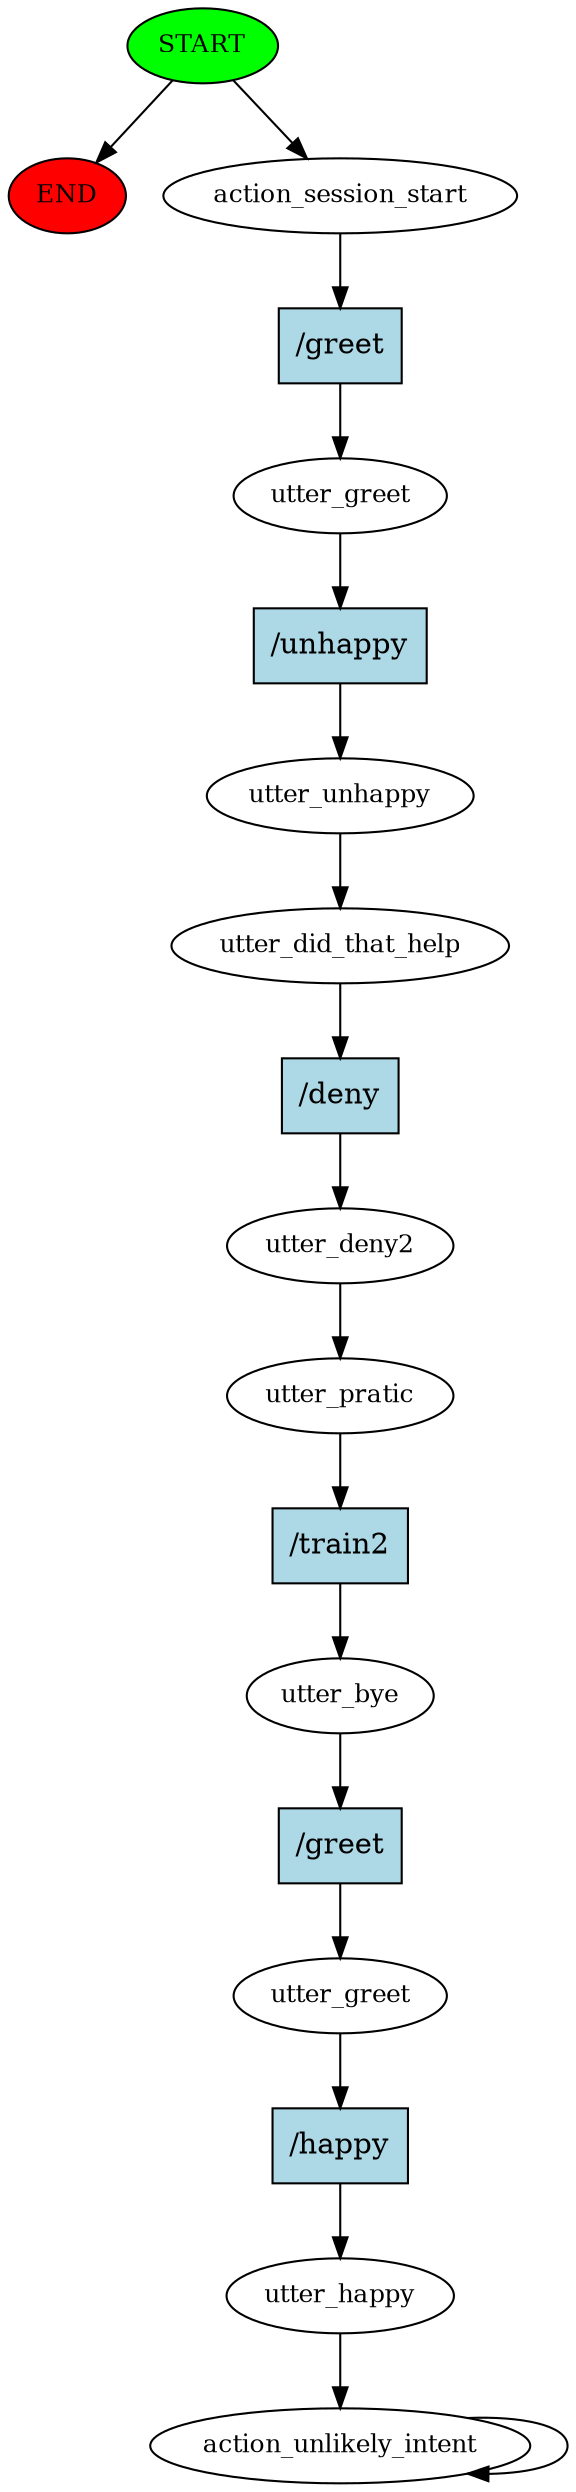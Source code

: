 digraph  {
0 [class="start active", fillcolor=green, fontsize=12, label=START, style=filled];
"-1" [class=end, fillcolor=red, fontsize=12, label=END, style=filled];
1 [class=active, fontsize=12, label=action_session_start];
2 [class=active, fontsize=12, label=utter_greet];
3 [class=active, fontsize=12, label=utter_unhappy];
4 [class=active, fontsize=12, label=utter_did_that_help];
5 [class=active, fontsize=12, label=utter_deny2];
6 [class=active, fontsize=12, label=utter_pratic];
7 [class=active, fontsize=12, label=utter_bye];
8 [class=active, fontsize=12, label=utter_greet];
9 [class=active, fontsize=12, label=utter_happy];
10 [class="active dashed", fontsize=12, label=action_unlikely_intent];
14 [class="intent active", fillcolor=lightblue, label="/greet", shape=rect, style=filled];
15 [class="intent active", fillcolor=lightblue, label="/unhappy", shape=rect, style=filled];
16 [class="intent active", fillcolor=lightblue, label="/deny", shape=rect, style=filled];
17 [class="intent active", fillcolor=lightblue, label="/train2", shape=rect, style=filled];
18 [class="intent active", fillcolor=lightblue, label="/greet", shape=rect, style=filled];
19 [class="intent active", fillcolor=lightblue, label="/happy", shape=rect, style=filled];
0 -> "-1"  [class="", key=NONE, label=""];
0 -> 1  [class=active, key=NONE, label=""];
1 -> 14  [class=active, key=0];
2 -> 15  [class=active, key=0];
3 -> 4  [class=active, key=NONE, label=""];
4 -> 16  [class=active, key=0];
5 -> 6  [class=active, key=NONE, label=""];
6 -> 17  [class=active, key=0];
7 -> 18  [class=active, key=0];
8 -> 19  [class=active, key=0];
9 -> 10  [class=active, key=NONE, label=""];
10 -> 10  [class=active, key=NONE, label=""];
14 -> 2  [class=active, key=0];
15 -> 3  [class=active, key=0];
16 -> 5  [class=active, key=0];
17 -> 7  [class=active, key=0];
18 -> 8  [class=active, key=0];
19 -> 9  [class=active, key=0];
}
